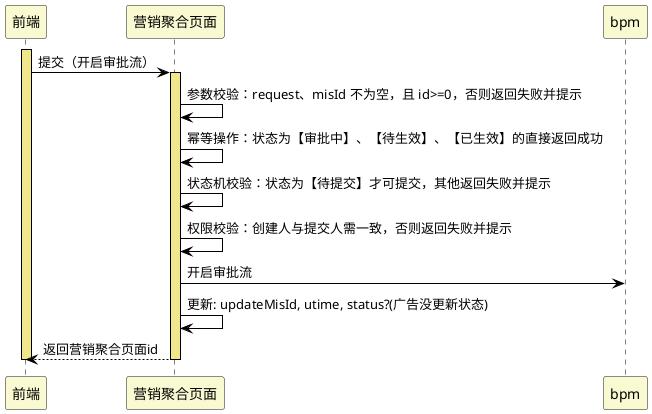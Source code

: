 @startuml
skinparam sequence {
ArrowColor black
LifeLineBorderColor black
LifeLineBackgroundColor khaki

ParticipantBackgroundColor lightgoldenrodyellow
}

participant "前端" as 前端
participant "营销聚合页面" as 营销聚合页面
participant "bpm" as bpm
'查询等

activate 前端
前端 -> 营销聚合页面 : 提交（开启审批流）
activate 营销聚合页面
营销聚合页面 -> 营销聚合页面 : 参数校验：request、misId 不为空，且 id>=0，否则返回失败并提示
营销聚合页面 -> 营销聚合页面 : 幂等操作：状态为【审批中】、【待生效】、【已生效】的直接返回成功
营销聚合页面 -> 营销聚合页面 : 状态机校验：状态为【待提交】才可提交，其他返回失败并提示
营销聚合页面 -> 营销聚合页面 : 权限校验：创建人与提交人需一致，否则返回失败并提示
营销聚合页面 -> bpm : 开启审批流
营销聚合页面 -> 营销聚合页面 : 更新: updateMisId, utime, status?(广告没更新状态)
营销聚合页面 --> 前端 : 返回营销聚合页面id
deactivate 营销聚合页面
deactivate 前端
@enduml